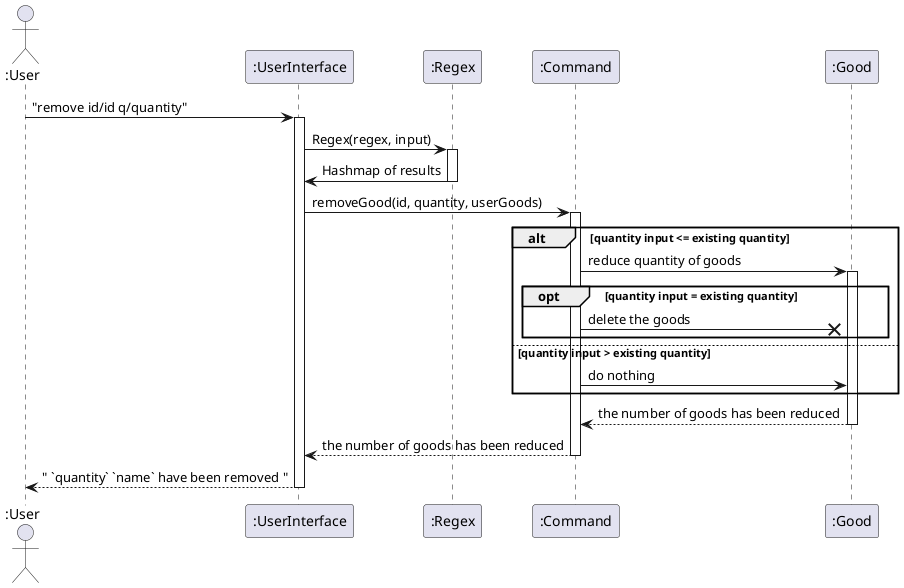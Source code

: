 @startuml
'https://plantuml.com/sequence-diagram

Actor ":User" as user
participant ":UserInterface" as ui
participant ":Regex" as regex
participant ":Command" as command
participant ":Good" as good

user -> ui ++ : "remove id/id q/quantity"

ui -> regex  ++: Regex(regex, input)
regex -> ui -- : Hashmap of results

ui -> command ++ : removeGood(id, quantity, userGoods)
alt quantity input <= existing quantity
    command -> good ++ : reduce quantity of goods
    opt quantity input = existing quantity
        command ->x good : delete the goods
    end
else quantity input > existing quantity
    command -> good : do nothing
end
good --> command -- : the number of goods has been reduced
command --> ui -- : the number of goods has been reduced
ui --> user --: " `quantity` `name` have been removed "
@enduml